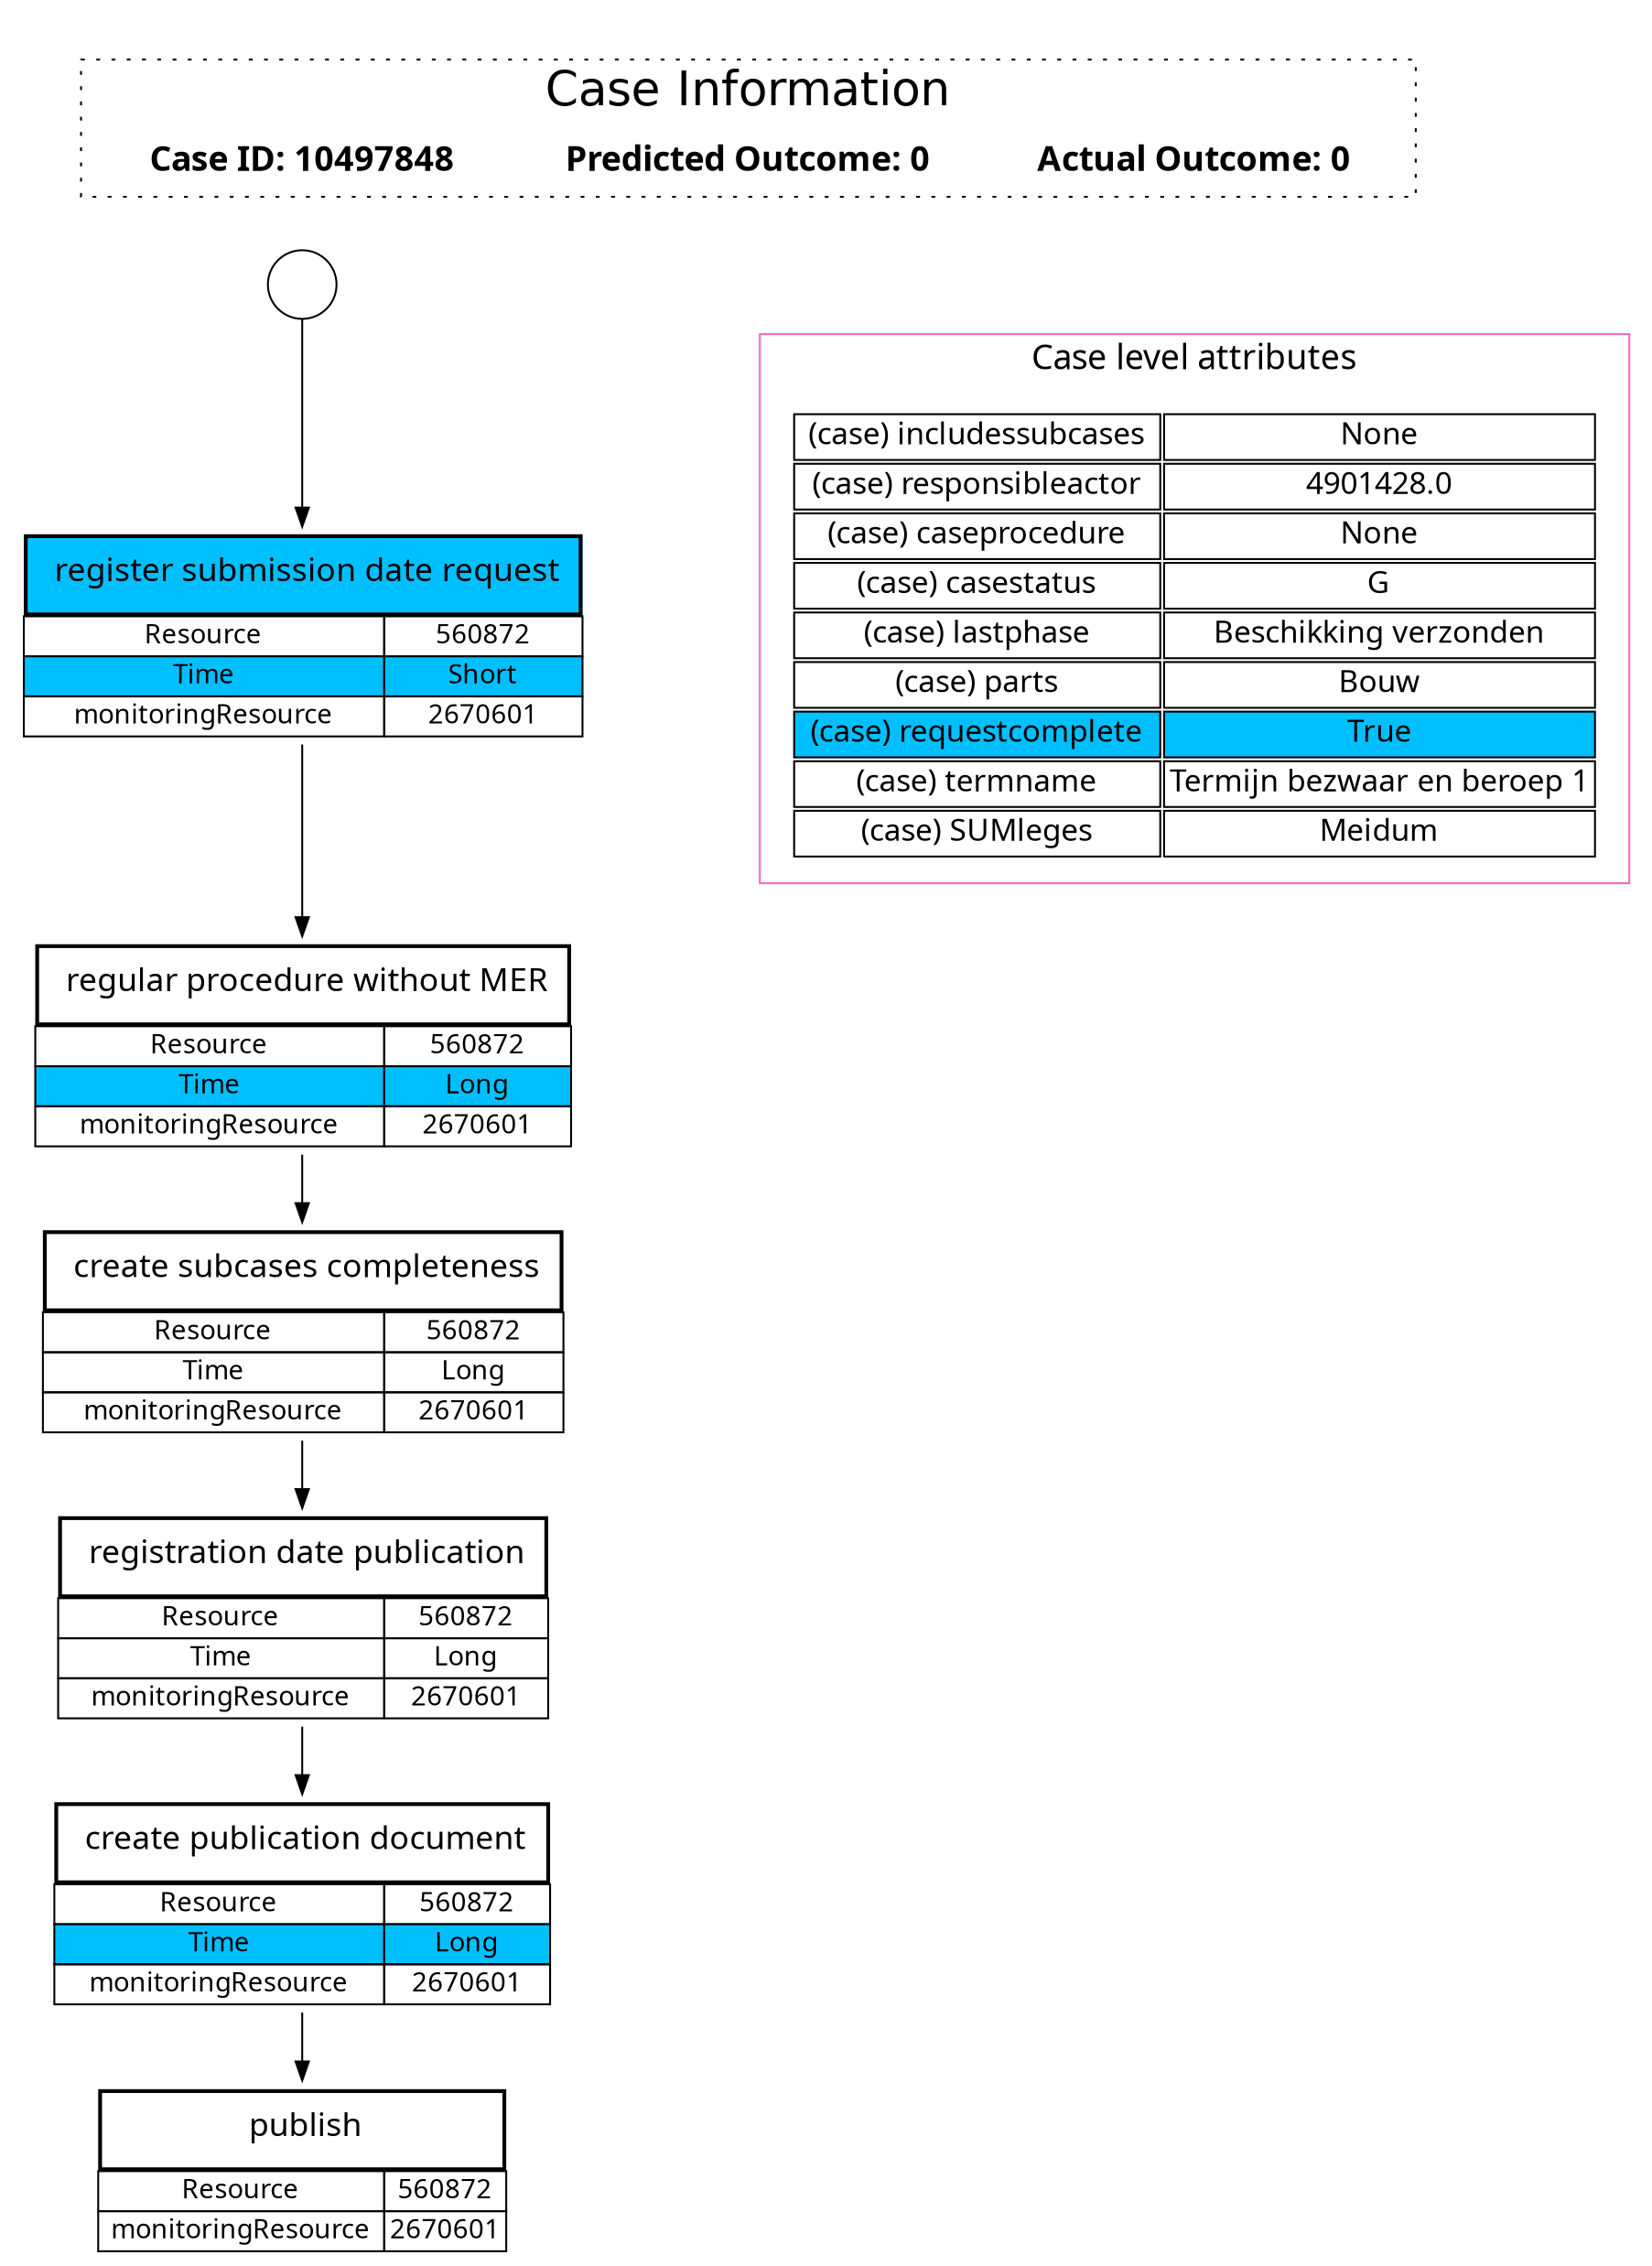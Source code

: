 digraph test_case {
graph [compound=True, dpi=300, rankdir=TB];
node [fontname="segoe ui", label="\N", shape=box];
subgraph cluster_case_info {
graph [fontname=helvetica, fontsize=25, label="Case Information", rank=same, style=dotted];
0 [fontname="segoe ui bold", fontsize=18, group=a, height=0, label="Case ID: 10497848", margin=0, shape=plaintext, width=3];
1 [fontname="segoe ui bold", fontsize=18, height=0, label="Actual Outcome: 0", margin=0, shape=plaintext, width=3];
0 -> 1  [constraint=false, style=invis];
predict [fontname="segoe ui bold", fontsize=18, height=0, label="Predicted Outcome: 0", margin=0, shape=plaintext, width=3];
1 -> predict  [constraint=false, style=invis];
}

subgraph trace {
start [group=a, label="", shape=circle];
e1 [label=<<table border="0" cellpadding="2" cellspacing="0"><tr><td bgcolor="deepskyblue" border="2" cellpadding="10" colspan="2" port="Activity"> <font face="segoe ui historic" point-size="17">register submission date request</font></td></tr><tr><td border="1" port="Resource"> Resource </td><td border="1" port="Resource_value">560872</td></tr><tr><td bgcolor="deepskyblue" border="1" port="Time"> Time </td><td bgcolor="deepskyblue" border="1" port="Time_value">Short</td></tr><tr><td border="1" port="monitoringResource"> monitoringResource </td><td border="1" port="monitoringResource_value">2670601</td></tr></table>>, shape=none];
start -> e1;
e2 [label=<<table border="0" cellpadding="2" cellspacing="0"><tr><td border="2" cellpadding="10" colspan="2" port="Activity"> <font face="segoe ui historic" point-size="17">regular procedure without MER</font></td></tr><tr><td border="1" port="Resource"> Resource </td><td border="1" port="Resource_value">560872</td></tr><tr><td bgcolor="deepskyblue" border="1" port="Time"> Time </td><td bgcolor="deepskyblue" border="1" port="Time_value">Long</td></tr><tr><td border="1" port="monitoringResource"> monitoringResource </td><td border="1" port="monitoringResource_value">2670601</td></tr></table>>, shape=none];
e1 -> e2;
dummy [fontsize=16, group=b, style=invis];
e3 [label=<<table border="0" cellspacing="0" cellpadding="2"><tr><td port="Activity" colspan="2" border="2" cellpadding="10"> <FONT POINT-SIZE="17" face="segoe ui historic">create subcases completeness</FONT></td></tr><tr><td port="Resource" border="1"> Resource </td><td port="Resource_value" border="1">560872</td></tr><tr><td port="Time" border="1"> Time </td><td port="Time_value" border="1">Long</td></tr><tr><td port="monitoringResource" border="1"> monitoringResource </td><td port="monitoringResource_value" border="1">2670601</td></tr></table>>, shape=none];
e2 -> e3;
e4 [label=<<table border="0" cellspacing="0" cellpadding="2"><tr><td port="Activity" colspan="2" border="2" cellpadding="10"> <FONT POINT-SIZE="17" face="segoe ui historic">registration date publication</FONT></td></tr><tr><td port="Resource" border="1"> Resource </td><td port="Resource_value" border="1">560872</td></tr><tr><td port="Time" border="1"> Time </td><td port="Time_value" border="1">Long</td></tr><tr><td port="monitoringResource" border="1"> monitoringResource </td><td port="monitoringResource_value" border="1">2670601</td></tr></table>>, shape=none];
e3 -> e4;
e5 [label=<<table border="0" cellpadding="2" cellspacing="0"><tr><td border="2" cellpadding="10" colspan="2" port="Activity"> <font face="segoe ui historic" point-size="17">create publication document</font></td></tr><tr><td border="1" port="Resource"> Resource </td><td border="1" port="Resource_value">560872</td></tr><tr><td bgcolor="deepskyblue" border="1" port="Time"> Time </td><td bgcolor="deepskyblue" border="1" port="Time_value">Long</td></tr><tr><td border="1" port="monitoringResource"> monitoringResource </td><td border="1" port="monitoringResource_value">2670601</td></tr></table>>, shape=none];
e4 -> e5;
e6 [label=<<table border="0" cellspacing="0" cellpadding="2"><tr><td port="Activity" colspan="2" border="2" cellpadding="10"> <FONT POINT-SIZE="17" face="segoe ui historic">publish</FONT></td></tr><tr><td port="Resource" border="1"> Resource </td><td port="Resource_value" border="1">560872</td></tr><tr><td port="monitoringResource" border="1"> monitoringResource </td><td port="monitoringResource_value" border="1">2670601</td></tr></table>>, shape=none];
e5 -> e6;
}

subgraph cluster_case_att {
graph [color=hotpink, fontname="segoe ui", fontsize=18, label="Case level attributes", style=solid];
case_att [fontsize=16, group=b, label=<<table border="0"><tr><td border="1" cellspacing="10" port="(case) includessubcases"> (case) includessubcases </td><td border="1" port="(case) includessubcases_value">None</td></tr><tr><td border="1" cellspacing="10" port="(case) responsibleactor"> (case) responsibleactor </td><td border="1" port="(case) responsibleactor_value">4901428.0</td></tr><tr><td border="1" cellspacing="10" port="(case) caseprocedure"> (case) caseprocedure </td><td border="1" port="(case) caseprocedure_value">None</td></tr><tr><td border="1" cellspacing="10" port="(case) casestatus"> (case) casestatus </td><td border="1" port="(case) casestatus_value">G</td></tr><tr><td border="1" cellspacing="10" port="(case) lastphase"> (case) lastphase </td><td border="1" port="(case) lastphase_value">Beschikking verzonden</td></tr><tr><td border="1" cellspacing="10" port="(case) parts"> (case) parts </td><td border="1" port="(case) parts_value">Bouw</td></tr><tr><td bgcolor="deepskyblue" border="1" cellspacing="10" port="(case) requestcomplete"> (case) requestcomplete </td><td bgcolor="deepskyblue" border="1" port="(case) requestcomplete_value">True</td></tr><tr><td border="1" cellspacing="10" port="(case) termname"> (case) termname </td><td border="1" port="(case) termname_value">Termijn bezwaar en beroep 1</td></tr><tr><td border="1" cellspacing="10" port="(case) SUMleges"> (case) SUMleges </td><td border="1" port="(case) SUMleges_value">Meidum</td></tr></table>>, shape=none];
}

0 -> start  [style=invis];
1 -> dummy  [style=invis];
e1 -> case_att  [constraint=false, style=invis];
dummy -> case_att  [style=invis];
}

